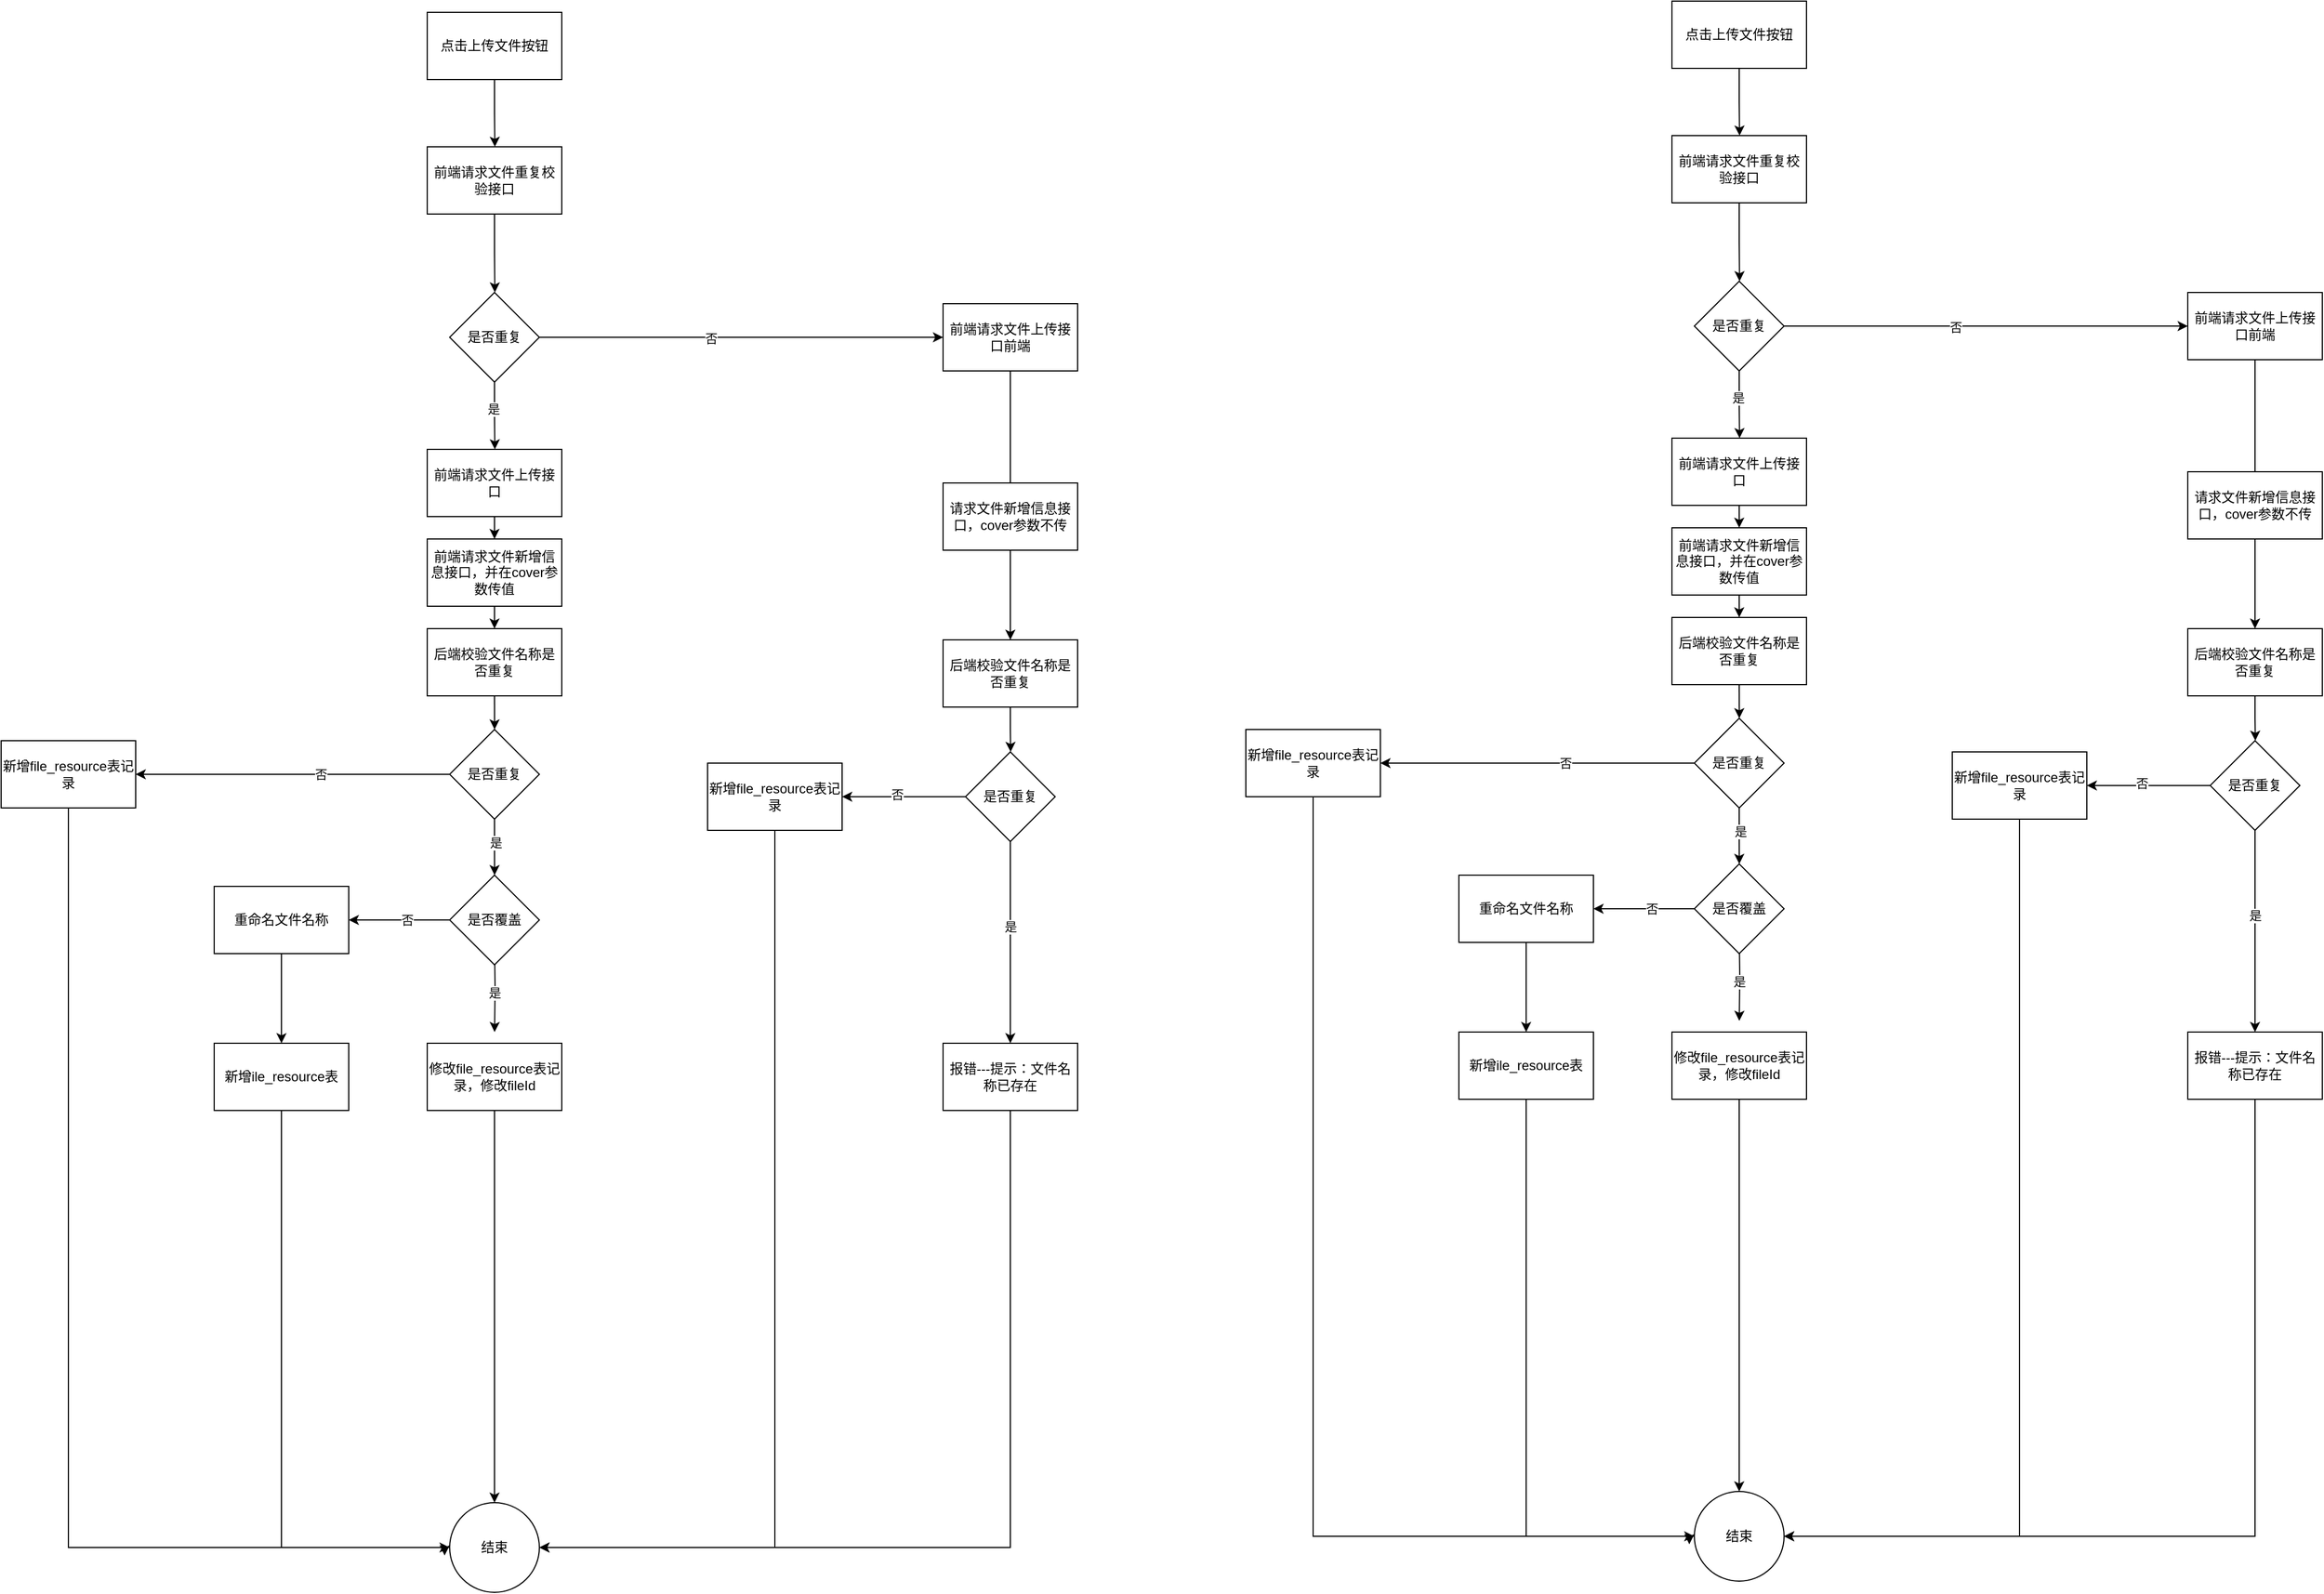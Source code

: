 <mxfile version="21.2.7" type="github">
  <diagram name="第 1 页" id="gPkr5hEq4YwGMwHZJzkh">
    <mxGraphModel dx="3415" dy="698" grid="1" gridSize="10" guides="1" tooltips="1" connect="1" arrows="1" fold="1" page="1" pageScale="1" pageWidth="827" pageHeight="1169" math="0" shadow="0">
      <root>
        <mxCell id="0" />
        <mxCell id="1" parent="0" />
        <mxCell id="ZK9X63gBFhCk67TqIZ_J-2" style="edgeStyle=orthogonalEdgeStyle;rounded=0;orthogonalLoop=1;jettySize=auto;html=1;exitX=0.5;exitY=1;exitDx=0;exitDy=0;" edge="1" parent="1" source="ZK9X63gBFhCk67TqIZ_J-1">
          <mxGeometry relative="1" as="geometry">
            <mxPoint x="180.333" y="200" as="targetPoint" />
          </mxGeometry>
        </mxCell>
        <mxCell id="ZK9X63gBFhCk67TqIZ_J-1" value="点击上传文件按钮" style="rounded=0;whiteSpace=wrap;html=1;" vertex="1" parent="1">
          <mxGeometry x="120" y="80" width="120" height="60" as="geometry" />
        </mxCell>
        <mxCell id="ZK9X63gBFhCk67TqIZ_J-4" style="edgeStyle=orthogonalEdgeStyle;rounded=0;orthogonalLoop=1;jettySize=auto;html=1;exitX=0.5;exitY=1;exitDx=0;exitDy=0;" edge="1" parent="1" source="ZK9X63gBFhCk67TqIZ_J-3">
          <mxGeometry relative="1" as="geometry">
            <mxPoint x="180.333" y="330" as="targetPoint" />
          </mxGeometry>
        </mxCell>
        <mxCell id="ZK9X63gBFhCk67TqIZ_J-3" value="前端请求文件重复校验接口" style="rounded=0;whiteSpace=wrap;html=1;" vertex="1" parent="1">
          <mxGeometry x="120" y="200" width="120" height="60" as="geometry" />
        </mxCell>
        <mxCell id="ZK9X63gBFhCk67TqIZ_J-6" style="edgeStyle=orthogonalEdgeStyle;rounded=0;orthogonalLoop=1;jettySize=auto;html=1;exitX=0.5;exitY=1;exitDx=0;exitDy=0;" edge="1" parent="1" source="ZK9X63gBFhCk67TqIZ_J-5">
          <mxGeometry relative="1" as="geometry">
            <mxPoint x="180.333" y="470" as="targetPoint" />
          </mxGeometry>
        </mxCell>
        <mxCell id="ZK9X63gBFhCk67TqIZ_J-9" value="是" style="edgeLabel;html=1;align=center;verticalAlign=middle;resizable=0;points=[];" vertex="1" connectable="0" parent="ZK9X63gBFhCk67TqIZ_J-6">
          <mxGeometry x="-0.212" y="-1" relative="1" as="geometry">
            <mxPoint as="offset" />
          </mxGeometry>
        </mxCell>
        <mxCell id="ZK9X63gBFhCk67TqIZ_J-21" style="edgeStyle=orthogonalEdgeStyle;rounded=0;orthogonalLoop=1;jettySize=auto;html=1;exitX=1;exitY=0.5;exitDx=0;exitDy=0;entryX=0;entryY=0.5;entryDx=0;entryDy=0;" edge="1" parent="1" source="ZK9X63gBFhCk67TqIZ_J-5" target="ZK9X63gBFhCk67TqIZ_J-22">
          <mxGeometry relative="1" as="geometry">
            <mxPoint x="340" y="370.167" as="targetPoint" />
          </mxGeometry>
        </mxCell>
        <mxCell id="ZK9X63gBFhCk67TqIZ_J-23" value="否" style="edgeLabel;html=1;align=center;verticalAlign=middle;resizable=0;points=[];" vertex="1" connectable="0" parent="ZK9X63gBFhCk67TqIZ_J-21">
          <mxGeometry x="-0.152" y="-1" relative="1" as="geometry">
            <mxPoint as="offset" />
          </mxGeometry>
        </mxCell>
        <mxCell id="ZK9X63gBFhCk67TqIZ_J-5" value="是否重复" style="rhombus;whiteSpace=wrap;html=1;" vertex="1" parent="1">
          <mxGeometry x="140" y="330" width="80" height="80" as="geometry" />
        </mxCell>
        <mxCell id="ZK9X63gBFhCk67TqIZ_J-10" style="edgeStyle=orthogonalEdgeStyle;rounded=0;orthogonalLoop=1;jettySize=auto;html=1;exitX=0.5;exitY=1;exitDx=0;exitDy=0;entryX=0.5;entryY=0;entryDx=0;entryDy=0;" edge="1" parent="1" source="ZK9X63gBFhCk67TqIZ_J-7" target="ZK9X63gBFhCk67TqIZ_J-11">
          <mxGeometry relative="1" as="geometry">
            <mxPoint x="180.069" y="590" as="targetPoint" />
          </mxGeometry>
        </mxCell>
        <mxCell id="ZK9X63gBFhCk67TqIZ_J-7" value="前端请求文件新增信息接口，并在cover参数传值" style="rounded=0;whiteSpace=wrap;html=1;" vertex="1" parent="1">
          <mxGeometry x="120" y="550" width="120" height="60" as="geometry" />
        </mxCell>
        <mxCell id="ZK9X63gBFhCk67TqIZ_J-12" style="edgeStyle=orthogonalEdgeStyle;rounded=0;orthogonalLoop=1;jettySize=auto;html=1;exitX=0.5;exitY=1;exitDx=0;exitDy=0;" edge="1" parent="1" source="ZK9X63gBFhCk67TqIZ_J-11">
          <mxGeometry relative="1" as="geometry">
            <mxPoint x="180.069" y="720" as="targetPoint" />
          </mxGeometry>
        </mxCell>
        <mxCell id="ZK9X63gBFhCk67TqIZ_J-11" value="后端校验文件名称是否重复" style="rounded=0;whiteSpace=wrap;html=1;" vertex="1" parent="1">
          <mxGeometry x="120" y="630" width="120" height="60" as="geometry" />
        </mxCell>
        <mxCell id="ZK9X63gBFhCk67TqIZ_J-15" style="edgeStyle=orthogonalEdgeStyle;rounded=0;orthogonalLoop=1;jettySize=auto;html=1;exitX=0.5;exitY=1;exitDx=0;exitDy=0;" edge="1" parent="1" source="ZK9X63gBFhCk67TqIZ_J-13">
          <mxGeometry relative="1" as="geometry">
            <mxPoint x="180.069" y="850" as="targetPoint" />
          </mxGeometry>
        </mxCell>
        <mxCell id="ZK9X63gBFhCk67TqIZ_J-20" value="是" style="edgeLabel;html=1;align=center;verticalAlign=middle;resizable=0;points=[];" vertex="1" connectable="0" parent="ZK9X63gBFhCk67TqIZ_J-15">
          <mxGeometry x="-0.17" y="1" relative="1" as="geometry">
            <mxPoint as="offset" />
          </mxGeometry>
        </mxCell>
        <mxCell id="ZK9X63gBFhCk67TqIZ_J-37" style="edgeStyle=orthogonalEdgeStyle;rounded=0;orthogonalLoop=1;jettySize=auto;html=1;exitX=0;exitY=0.5;exitDx=0;exitDy=0;entryX=1;entryY=0.5;entryDx=0;entryDy=0;" edge="1" parent="1" source="ZK9X63gBFhCk67TqIZ_J-13" target="ZK9X63gBFhCk67TqIZ_J-38">
          <mxGeometry relative="1" as="geometry">
            <mxPoint x="-10" y="760" as="targetPoint" />
          </mxGeometry>
        </mxCell>
        <mxCell id="ZK9X63gBFhCk67TqIZ_J-39" value="否" style="edgeLabel;html=1;align=center;verticalAlign=middle;resizable=0;points=[];" vertex="1" connectable="0" parent="ZK9X63gBFhCk67TqIZ_J-37">
          <mxGeometry x="-0.176" relative="1" as="geometry">
            <mxPoint as="offset" />
          </mxGeometry>
        </mxCell>
        <mxCell id="ZK9X63gBFhCk67TqIZ_J-13" value="是否重复" style="rhombus;whiteSpace=wrap;html=1;" vertex="1" parent="1">
          <mxGeometry x="140" y="720" width="80" height="80" as="geometry" />
        </mxCell>
        <mxCell id="ZK9X63gBFhCk67TqIZ_J-17" style="edgeStyle=orthogonalEdgeStyle;rounded=0;orthogonalLoop=1;jettySize=auto;html=1;exitX=0.5;exitY=1;exitDx=0;exitDy=0;" edge="1" parent="1">
          <mxGeometry relative="1" as="geometry">
            <mxPoint x="180.069" y="990.0" as="targetPoint" />
            <mxPoint x="180" y="910" as="sourcePoint" />
          </mxGeometry>
        </mxCell>
        <mxCell id="ZK9X63gBFhCk67TqIZ_J-45" value="是" style="edgeLabel;html=1;align=center;verticalAlign=middle;resizable=0;points=[];" vertex="1" connectable="0" parent="ZK9X63gBFhCk67TqIZ_J-17">
          <mxGeometry x="0.106" y="-1" relative="1" as="geometry">
            <mxPoint as="offset" />
          </mxGeometry>
        </mxCell>
        <mxCell id="ZK9X63gBFhCk67TqIZ_J-18" value="结束" style="ellipse;whiteSpace=wrap;html=1;aspect=fixed;" vertex="1" parent="1">
          <mxGeometry x="140" y="1410" width="80" height="80" as="geometry" />
        </mxCell>
        <mxCell id="ZK9X63gBFhCk67TqIZ_J-24" style="edgeStyle=orthogonalEdgeStyle;rounded=0;orthogonalLoop=1;jettySize=auto;html=1;exitX=0.5;exitY=1;exitDx=0;exitDy=0;" edge="1" parent="1" source="ZK9X63gBFhCk67TqIZ_J-22">
          <mxGeometry relative="1" as="geometry">
            <mxPoint x="640" y="560" as="targetPoint" />
          </mxGeometry>
        </mxCell>
        <mxCell id="ZK9X63gBFhCk67TqIZ_J-22" value="前端请求文件上传接口前端" style="rounded=0;whiteSpace=wrap;html=1;" vertex="1" parent="1">
          <mxGeometry x="580" y="340" width="120" height="60" as="geometry" />
        </mxCell>
        <mxCell id="ZK9X63gBFhCk67TqIZ_J-29" style="edgeStyle=orthogonalEdgeStyle;rounded=0;orthogonalLoop=1;jettySize=auto;html=1;exitX=0.5;exitY=1;exitDx=0;exitDy=0;entryX=0.5;entryY=0;entryDx=0;entryDy=0;" edge="1" parent="1" source="ZK9X63gBFhCk67TqIZ_J-25" target="ZK9X63gBFhCk67TqIZ_J-28">
          <mxGeometry relative="1" as="geometry" />
        </mxCell>
        <mxCell id="ZK9X63gBFhCk67TqIZ_J-25" value="请求文件新增信息接口，cover参数不传" style="rounded=0;whiteSpace=wrap;html=1;" vertex="1" parent="1">
          <mxGeometry x="580" y="500" width="120" height="60" as="geometry" />
        </mxCell>
        <mxCell id="ZK9X63gBFhCk67TqIZ_J-27" style="edgeStyle=orthogonalEdgeStyle;rounded=0;orthogonalLoop=1;jettySize=auto;html=1;exitX=0.5;exitY=1;exitDx=0;exitDy=0;entryX=0.5;entryY=0;entryDx=0;entryDy=0;" edge="1" parent="1" source="ZK9X63gBFhCk67TqIZ_J-26" target="ZK9X63gBFhCk67TqIZ_J-7">
          <mxGeometry relative="1" as="geometry" />
        </mxCell>
        <mxCell id="ZK9X63gBFhCk67TqIZ_J-26" value="前端请求文件上传接口" style="rounded=0;whiteSpace=wrap;html=1;" vertex="1" parent="1">
          <mxGeometry x="120" y="470" width="120" height="60" as="geometry" />
        </mxCell>
        <mxCell id="ZK9X63gBFhCk67TqIZ_J-30" style="edgeStyle=orthogonalEdgeStyle;rounded=0;orthogonalLoop=1;jettySize=auto;html=1;exitX=0.5;exitY=1;exitDx=0;exitDy=0;" edge="1" parent="1" source="ZK9X63gBFhCk67TqIZ_J-28">
          <mxGeometry relative="1" as="geometry">
            <mxPoint x="640.286" y="740" as="targetPoint" />
          </mxGeometry>
        </mxCell>
        <mxCell id="ZK9X63gBFhCk67TqIZ_J-28" value="后端校验文件名称是否重复" style="rounded=0;whiteSpace=wrap;html=1;" vertex="1" parent="1">
          <mxGeometry x="580" y="640" width="120" height="60" as="geometry" />
        </mxCell>
        <mxCell id="ZK9X63gBFhCk67TqIZ_J-32" style="edgeStyle=orthogonalEdgeStyle;rounded=0;orthogonalLoop=1;jettySize=auto;html=1;exitX=0.5;exitY=1;exitDx=0;exitDy=0;entryX=0.5;entryY=0;entryDx=0;entryDy=0;" edge="1" parent="1" source="ZK9X63gBFhCk67TqIZ_J-31" target="ZK9X63gBFhCk67TqIZ_J-33">
          <mxGeometry relative="1" as="geometry">
            <mxPoint x="640" y="850" as="targetPoint" />
          </mxGeometry>
        </mxCell>
        <mxCell id="ZK9X63gBFhCk67TqIZ_J-34" value="是" style="edgeLabel;html=1;align=center;verticalAlign=middle;resizable=0;points=[];" vertex="1" connectable="0" parent="ZK9X63gBFhCk67TqIZ_J-32">
          <mxGeometry x="-0.157" relative="1" as="geometry">
            <mxPoint as="offset" />
          </mxGeometry>
        </mxCell>
        <mxCell id="ZK9X63gBFhCk67TqIZ_J-41" style="edgeStyle=orthogonalEdgeStyle;rounded=0;orthogonalLoop=1;jettySize=auto;html=1;exitX=0;exitY=0.5;exitDx=0;exitDy=0;" edge="1" parent="1" source="ZK9X63gBFhCk67TqIZ_J-31">
          <mxGeometry relative="1" as="geometry">
            <mxPoint x="490" y="780" as="targetPoint" />
          </mxGeometry>
        </mxCell>
        <mxCell id="ZK9X63gBFhCk67TqIZ_J-54" value="否" style="edgeLabel;html=1;align=center;verticalAlign=middle;resizable=0;points=[];" vertex="1" connectable="0" parent="ZK9X63gBFhCk67TqIZ_J-41">
          <mxGeometry x="0.109" y="-3" relative="1" as="geometry">
            <mxPoint as="offset" />
          </mxGeometry>
        </mxCell>
        <mxCell id="ZK9X63gBFhCk67TqIZ_J-31" value="是否重复" style="rhombus;whiteSpace=wrap;html=1;" vertex="1" parent="1">
          <mxGeometry x="600" y="740" width="80" height="80" as="geometry" />
        </mxCell>
        <mxCell id="ZK9X63gBFhCk67TqIZ_J-35" style="edgeStyle=orthogonalEdgeStyle;rounded=0;orthogonalLoop=1;jettySize=auto;html=1;exitX=0.5;exitY=1;exitDx=0;exitDy=0;entryX=1;entryY=0.5;entryDx=0;entryDy=0;" edge="1" parent="1" source="ZK9X63gBFhCk67TqIZ_J-33" target="ZK9X63gBFhCk67TqIZ_J-18">
          <mxGeometry relative="1" as="geometry" />
        </mxCell>
        <mxCell id="ZK9X63gBFhCk67TqIZ_J-33" value="报错---提示：文件名称已存在" style="rounded=0;whiteSpace=wrap;html=1;" vertex="1" parent="1">
          <mxGeometry x="580" y="1000" width="120" height="60" as="geometry" />
        </mxCell>
        <mxCell id="ZK9X63gBFhCk67TqIZ_J-40" style="edgeStyle=orthogonalEdgeStyle;rounded=0;orthogonalLoop=1;jettySize=auto;html=1;exitX=0.5;exitY=1;exitDx=0;exitDy=0;entryX=-0.056;entryY=0.589;entryDx=0;entryDy=0;entryPerimeter=0;" edge="1" parent="1" source="ZK9X63gBFhCk67TqIZ_J-38" target="ZK9X63gBFhCk67TqIZ_J-18">
          <mxGeometry relative="1" as="geometry">
            <Array as="points">
              <mxPoint x="-200" y="1450" />
              <mxPoint x="136" y="1450" />
            </Array>
          </mxGeometry>
        </mxCell>
        <mxCell id="ZK9X63gBFhCk67TqIZ_J-38" value="新增file_resource表记录" style="rounded=0;whiteSpace=wrap;html=1;" vertex="1" parent="1">
          <mxGeometry x="-260" y="730" width="120" height="60" as="geometry" />
        </mxCell>
        <mxCell id="ZK9X63gBFhCk67TqIZ_J-43" style="edgeStyle=orthogonalEdgeStyle;rounded=0;orthogonalLoop=1;jettySize=auto;html=1;exitX=0.5;exitY=1;exitDx=0;exitDy=0;entryX=1;entryY=0.5;entryDx=0;entryDy=0;" edge="1" parent="1" source="ZK9X63gBFhCk67TqIZ_J-42" target="ZK9X63gBFhCk67TqIZ_J-18">
          <mxGeometry relative="1" as="geometry" />
        </mxCell>
        <mxCell id="ZK9X63gBFhCk67TqIZ_J-42" value="新增file_resource表记录" style="rounded=0;whiteSpace=wrap;html=1;" vertex="1" parent="1">
          <mxGeometry x="370" y="750" width="120" height="60" as="geometry" />
        </mxCell>
        <mxCell id="ZK9X63gBFhCk67TqIZ_J-48" style="edgeStyle=orthogonalEdgeStyle;rounded=0;orthogonalLoop=1;jettySize=auto;html=1;exitX=0;exitY=0.5;exitDx=0;exitDy=0;" edge="1" parent="1" source="ZK9X63gBFhCk67TqIZ_J-44">
          <mxGeometry relative="1" as="geometry">
            <mxPoint x="50" y="890" as="targetPoint" />
          </mxGeometry>
        </mxCell>
        <mxCell id="ZK9X63gBFhCk67TqIZ_J-49" value="否" style="edgeLabel;html=1;align=center;verticalAlign=middle;resizable=0;points=[];" vertex="1" connectable="0" parent="ZK9X63gBFhCk67TqIZ_J-48">
          <mxGeometry x="-0.154" relative="1" as="geometry">
            <mxPoint as="offset" />
          </mxGeometry>
        </mxCell>
        <mxCell id="ZK9X63gBFhCk67TqIZ_J-44" value="是否覆盖" style="rhombus;whiteSpace=wrap;html=1;" vertex="1" parent="1">
          <mxGeometry x="140" y="850" width="80" height="80" as="geometry" />
        </mxCell>
        <mxCell id="ZK9X63gBFhCk67TqIZ_J-47" style="edgeStyle=orthogonalEdgeStyle;rounded=0;orthogonalLoop=1;jettySize=auto;html=1;exitX=0.5;exitY=1;exitDx=0;exitDy=0;" edge="1" parent="1" source="ZK9X63gBFhCk67TqIZ_J-46" target="ZK9X63gBFhCk67TqIZ_J-18">
          <mxGeometry relative="1" as="geometry" />
        </mxCell>
        <mxCell id="ZK9X63gBFhCk67TqIZ_J-46" value="修改file_resource表记录，修改fileId" style="rounded=0;whiteSpace=wrap;html=1;" vertex="1" parent="1">
          <mxGeometry x="120" y="1000" width="120" height="60" as="geometry" />
        </mxCell>
        <mxCell id="ZK9X63gBFhCk67TqIZ_J-51" style="edgeStyle=orthogonalEdgeStyle;rounded=0;orthogonalLoop=1;jettySize=auto;html=1;exitX=0.5;exitY=1;exitDx=0;exitDy=0;" edge="1" parent="1" source="ZK9X63gBFhCk67TqIZ_J-50">
          <mxGeometry relative="1" as="geometry">
            <mxPoint x="-10" y="1000" as="targetPoint" />
          </mxGeometry>
        </mxCell>
        <mxCell id="ZK9X63gBFhCk67TqIZ_J-50" value="重命名文件名称" style="rounded=0;whiteSpace=wrap;html=1;" vertex="1" parent="1">
          <mxGeometry x="-70" y="860" width="120" height="60" as="geometry" />
        </mxCell>
        <mxCell id="ZK9X63gBFhCk67TqIZ_J-53" style="edgeStyle=orthogonalEdgeStyle;rounded=0;orthogonalLoop=1;jettySize=auto;html=1;exitX=0.5;exitY=1;exitDx=0;exitDy=0;" edge="1" parent="1" source="ZK9X63gBFhCk67TqIZ_J-52" target="ZK9X63gBFhCk67TqIZ_J-18">
          <mxGeometry relative="1" as="geometry">
            <Array as="points">
              <mxPoint x="-10" y="1450" />
            </Array>
          </mxGeometry>
        </mxCell>
        <mxCell id="ZK9X63gBFhCk67TqIZ_J-52" value="新增ile_resource表" style="rounded=0;whiteSpace=wrap;html=1;" vertex="1" parent="1">
          <mxGeometry x="-70" y="1000" width="120" height="60" as="geometry" />
        </mxCell>
        <mxCell id="ZK9X63gBFhCk67TqIZ_J-55" style="edgeStyle=orthogonalEdgeStyle;rounded=0;orthogonalLoop=1;jettySize=auto;html=1;exitX=0.5;exitY=1;exitDx=0;exitDy=0;" edge="1" parent="1" source="ZK9X63gBFhCk67TqIZ_J-56">
          <mxGeometry relative="1" as="geometry">
            <mxPoint x="-929.667" y="210" as="targetPoint" />
          </mxGeometry>
        </mxCell>
        <mxCell id="ZK9X63gBFhCk67TqIZ_J-56" value="点击上传文件按钮" style="rounded=0;whiteSpace=wrap;html=1;" vertex="1" parent="1">
          <mxGeometry x="-990" y="90" width="120" height="60" as="geometry" />
        </mxCell>
        <mxCell id="ZK9X63gBFhCk67TqIZ_J-57" style="edgeStyle=orthogonalEdgeStyle;rounded=0;orthogonalLoop=1;jettySize=auto;html=1;exitX=0.5;exitY=1;exitDx=0;exitDy=0;" edge="1" parent="1" source="ZK9X63gBFhCk67TqIZ_J-58">
          <mxGeometry relative="1" as="geometry">
            <mxPoint x="-929.667" y="340" as="targetPoint" />
          </mxGeometry>
        </mxCell>
        <mxCell id="ZK9X63gBFhCk67TqIZ_J-58" value="前端请求文件重复校验接口" style="rounded=0;whiteSpace=wrap;html=1;" vertex="1" parent="1">
          <mxGeometry x="-990" y="210" width="120" height="60" as="geometry" />
        </mxCell>
        <mxCell id="ZK9X63gBFhCk67TqIZ_J-59" style="edgeStyle=orthogonalEdgeStyle;rounded=0;orthogonalLoop=1;jettySize=auto;html=1;exitX=0.5;exitY=1;exitDx=0;exitDy=0;" edge="1" parent="1" source="ZK9X63gBFhCk67TqIZ_J-63">
          <mxGeometry relative="1" as="geometry">
            <mxPoint x="-929.667" y="480" as="targetPoint" />
          </mxGeometry>
        </mxCell>
        <mxCell id="ZK9X63gBFhCk67TqIZ_J-60" value="是" style="edgeLabel;html=1;align=center;verticalAlign=middle;resizable=0;points=[];" vertex="1" connectable="0" parent="ZK9X63gBFhCk67TqIZ_J-59">
          <mxGeometry x="-0.212" y="-1" relative="1" as="geometry">
            <mxPoint as="offset" />
          </mxGeometry>
        </mxCell>
        <mxCell id="ZK9X63gBFhCk67TqIZ_J-61" style="edgeStyle=orthogonalEdgeStyle;rounded=0;orthogonalLoop=1;jettySize=auto;html=1;exitX=1;exitY=0.5;exitDx=0;exitDy=0;entryX=0;entryY=0.5;entryDx=0;entryDy=0;" edge="1" parent="1" source="ZK9X63gBFhCk67TqIZ_J-63" target="ZK9X63gBFhCk67TqIZ_J-77">
          <mxGeometry relative="1" as="geometry">
            <mxPoint x="-770" y="380.167" as="targetPoint" />
          </mxGeometry>
        </mxCell>
        <mxCell id="ZK9X63gBFhCk67TqIZ_J-62" value="否" style="edgeLabel;html=1;align=center;verticalAlign=middle;resizable=0;points=[];" vertex="1" connectable="0" parent="ZK9X63gBFhCk67TqIZ_J-61">
          <mxGeometry x="-0.152" y="-1" relative="1" as="geometry">
            <mxPoint as="offset" />
          </mxGeometry>
        </mxCell>
        <mxCell id="ZK9X63gBFhCk67TqIZ_J-63" value="是否重复" style="rhombus;whiteSpace=wrap;html=1;" vertex="1" parent="1">
          <mxGeometry x="-970" y="340" width="80" height="80" as="geometry" />
        </mxCell>
        <mxCell id="ZK9X63gBFhCk67TqIZ_J-64" style="edgeStyle=orthogonalEdgeStyle;rounded=0;orthogonalLoop=1;jettySize=auto;html=1;exitX=0.5;exitY=1;exitDx=0;exitDy=0;entryX=0.5;entryY=0;entryDx=0;entryDy=0;" edge="1" parent="1" source="ZK9X63gBFhCk67TqIZ_J-65" target="ZK9X63gBFhCk67TqIZ_J-67">
          <mxGeometry relative="1" as="geometry">
            <mxPoint x="-929.931" y="600" as="targetPoint" />
          </mxGeometry>
        </mxCell>
        <mxCell id="ZK9X63gBFhCk67TqIZ_J-65" value="前端请求文件新增信息接口，并在cover参数传值" style="rounded=0;whiteSpace=wrap;html=1;" vertex="1" parent="1">
          <mxGeometry x="-990" y="560" width="120" height="60" as="geometry" />
        </mxCell>
        <mxCell id="ZK9X63gBFhCk67TqIZ_J-66" style="edgeStyle=orthogonalEdgeStyle;rounded=0;orthogonalLoop=1;jettySize=auto;html=1;exitX=0.5;exitY=1;exitDx=0;exitDy=0;" edge="1" parent="1" source="ZK9X63gBFhCk67TqIZ_J-67">
          <mxGeometry relative="1" as="geometry">
            <mxPoint x="-929.931" y="730" as="targetPoint" />
          </mxGeometry>
        </mxCell>
        <mxCell id="ZK9X63gBFhCk67TqIZ_J-67" value="后端校验文件名称是否重复" style="rounded=0;whiteSpace=wrap;html=1;" vertex="1" parent="1">
          <mxGeometry x="-990" y="640" width="120" height="60" as="geometry" />
        </mxCell>
        <mxCell id="ZK9X63gBFhCk67TqIZ_J-68" style="edgeStyle=orthogonalEdgeStyle;rounded=0;orthogonalLoop=1;jettySize=auto;html=1;exitX=0.5;exitY=1;exitDx=0;exitDy=0;" edge="1" parent="1" source="ZK9X63gBFhCk67TqIZ_J-72">
          <mxGeometry relative="1" as="geometry">
            <mxPoint x="-929.931" y="860" as="targetPoint" />
          </mxGeometry>
        </mxCell>
        <mxCell id="ZK9X63gBFhCk67TqIZ_J-69" value="是" style="edgeLabel;html=1;align=center;verticalAlign=middle;resizable=0;points=[];" vertex="1" connectable="0" parent="ZK9X63gBFhCk67TqIZ_J-68">
          <mxGeometry x="-0.17" y="1" relative="1" as="geometry">
            <mxPoint as="offset" />
          </mxGeometry>
        </mxCell>
        <mxCell id="ZK9X63gBFhCk67TqIZ_J-70" style="edgeStyle=orthogonalEdgeStyle;rounded=0;orthogonalLoop=1;jettySize=auto;html=1;exitX=0;exitY=0.5;exitDx=0;exitDy=0;entryX=1;entryY=0.5;entryDx=0;entryDy=0;" edge="1" parent="1" source="ZK9X63gBFhCk67TqIZ_J-72" target="ZK9X63gBFhCk67TqIZ_J-92">
          <mxGeometry relative="1" as="geometry">
            <mxPoint x="-1120" y="770" as="targetPoint" />
          </mxGeometry>
        </mxCell>
        <mxCell id="ZK9X63gBFhCk67TqIZ_J-71" value="否" style="edgeLabel;html=1;align=center;verticalAlign=middle;resizable=0;points=[];" vertex="1" connectable="0" parent="ZK9X63gBFhCk67TqIZ_J-70">
          <mxGeometry x="-0.176" relative="1" as="geometry">
            <mxPoint as="offset" />
          </mxGeometry>
        </mxCell>
        <mxCell id="ZK9X63gBFhCk67TqIZ_J-72" value="是否重复" style="rhombus;whiteSpace=wrap;html=1;" vertex="1" parent="1">
          <mxGeometry x="-970" y="730" width="80" height="80" as="geometry" />
        </mxCell>
        <mxCell id="ZK9X63gBFhCk67TqIZ_J-73" style="edgeStyle=orthogonalEdgeStyle;rounded=0;orthogonalLoop=1;jettySize=auto;html=1;exitX=0.5;exitY=1;exitDx=0;exitDy=0;" edge="1" parent="1">
          <mxGeometry relative="1" as="geometry">
            <mxPoint x="-929.931" y="1000.0" as="targetPoint" />
            <mxPoint x="-930" y="920" as="sourcePoint" />
          </mxGeometry>
        </mxCell>
        <mxCell id="ZK9X63gBFhCk67TqIZ_J-74" value="是" style="edgeLabel;html=1;align=center;verticalAlign=middle;resizable=0;points=[];" vertex="1" connectable="0" parent="ZK9X63gBFhCk67TqIZ_J-73">
          <mxGeometry x="0.106" y="-1" relative="1" as="geometry">
            <mxPoint as="offset" />
          </mxGeometry>
        </mxCell>
        <mxCell id="ZK9X63gBFhCk67TqIZ_J-75" value="结束" style="ellipse;whiteSpace=wrap;html=1;aspect=fixed;" vertex="1" parent="1">
          <mxGeometry x="-970" y="1420" width="80" height="80" as="geometry" />
        </mxCell>
        <mxCell id="ZK9X63gBFhCk67TqIZ_J-76" style="edgeStyle=orthogonalEdgeStyle;rounded=0;orthogonalLoop=1;jettySize=auto;html=1;exitX=0.5;exitY=1;exitDx=0;exitDy=0;" edge="1" parent="1" source="ZK9X63gBFhCk67TqIZ_J-77">
          <mxGeometry relative="1" as="geometry">
            <mxPoint x="-470" y="570" as="targetPoint" />
          </mxGeometry>
        </mxCell>
        <mxCell id="ZK9X63gBFhCk67TqIZ_J-77" value="前端请求文件上传接口前端" style="rounded=0;whiteSpace=wrap;html=1;" vertex="1" parent="1">
          <mxGeometry x="-530" y="350" width="120" height="60" as="geometry" />
        </mxCell>
        <mxCell id="ZK9X63gBFhCk67TqIZ_J-78" style="edgeStyle=orthogonalEdgeStyle;rounded=0;orthogonalLoop=1;jettySize=auto;html=1;exitX=0.5;exitY=1;exitDx=0;exitDy=0;entryX=0.5;entryY=0;entryDx=0;entryDy=0;" edge="1" parent="1" source="ZK9X63gBFhCk67TqIZ_J-79" target="ZK9X63gBFhCk67TqIZ_J-83">
          <mxGeometry relative="1" as="geometry" />
        </mxCell>
        <mxCell id="ZK9X63gBFhCk67TqIZ_J-79" value="请求文件新增信息接口，cover参数不传" style="rounded=0;whiteSpace=wrap;html=1;" vertex="1" parent="1">
          <mxGeometry x="-530" y="510" width="120" height="60" as="geometry" />
        </mxCell>
        <mxCell id="ZK9X63gBFhCk67TqIZ_J-80" style="edgeStyle=orthogonalEdgeStyle;rounded=0;orthogonalLoop=1;jettySize=auto;html=1;exitX=0.5;exitY=1;exitDx=0;exitDy=0;entryX=0.5;entryY=0;entryDx=0;entryDy=0;" edge="1" parent="1" source="ZK9X63gBFhCk67TqIZ_J-81" target="ZK9X63gBFhCk67TqIZ_J-65">
          <mxGeometry relative="1" as="geometry" />
        </mxCell>
        <mxCell id="ZK9X63gBFhCk67TqIZ_J-81" value="前端请求文件上传接口" style="rounded=0;whiteSpace=wrap;html=1;" vertex="1" parent="1">
          <mxGeometry x="-990" y="480" width="120" height="60" as="geometry" />
        </mxCell>
        <mxCell id="ZK9X63gBFhCk67TqIZ_J-82" style="edgeStyle=orthogonalEdgeStyle;rounded=0;orthogonalLoop=1;jettySize=auto;html=1;exitX=0.5;exitY=1;exitDx=0;exitDy=0;" edge="1" parent="1" source="ZK9X63gBFhCk67TqIZ_J-83">
          <mxGeometry relative="1" as="geometry">
            <mxPoint x="-469.714" y="750" as="targetPoint" />
          </mxGeometry>
        </mxCell>
        <mxCell id="ZK9X63gBFhCk67TqIZ_J-83" value="后端校验文件名称是否重复" style="rounded=0;whiteSpace=wrap;html=1;" vertex="1" parent="1">
          <mxGeometry x="-530" y="650" width="120" height="60" as="geometry" />
        </mxCell>
        <mxCell id="ZK9X63gBFhCk67TqIZ_J-84" style="edgeStyle=orthogonalEdgeStyle;rounded=0;orthogonalLoop=1;jettySize=auto;html=1;exitX=0.5;exitY=1;exitDx=0;exitDy=0;entryX=0.5;entryY=0;entryDx=0;entryDy=0;" edge="1" parent="1" source="ZK9X63gBFhCk67TqIZ_J-88" target="ZK9X63gBFhCk67TqIZ_J-90">
          <mxGeometry relative="1" as="geometry">
            <mxPoint x="-470" y="860" as="targetPoint" />
          </mxGeometry>
        </mxCell>
        <mxCell id="ZK9X63gBFhCk67TqIZ_J-85" value="是" style="edgeLabel;html=1;align=center;verticalAlign=middle;resizable=0;points=[];" vertex="1" connectable="0" parent="ZK9X63gBFhCk67TqIZ_J-84">
          <mxGeometry x="-0.157" relative="1" as="geometry">
            <mxPoint as="offset" />
          </mxGeometry>
        </mxCell>
        <mxCell id="ZK9X63gBFhCk67TqIZ_J-86" style="edgeStyle=orthogonalEdgeStyle;rounded=0;orthogonalLoop=1;jettySize=auto;html=1;exitX=0;exitY=0.5;exitDx=0;exitDy=0;" edge="1" parent="1" source="ZK9X63gBFhCk67TqIZ_J-88">
          <mxGeometry relative="1" as="geometry">
            <mxPoint x="-620" y="790" as="targetPoint" />
          </mxGeometry>
        </mxCell>
        <mxCell id="ZK9X63gBFhCk67TqIZ_J-87" value="否" style="edgeLabel;html=1;align=center;verticalAlign=middle;resizable=0;points=[];" vertex="1" connectable="0" parent="ZK9X63gBFhCk67TqIZ_J-86">
          <mxGeometry x="0.109" y="-3" relative="1" as="geometry">
            <mxPoint as="offset" />
          </mxGeometry>
        </mxCell>
        <mxCell id="ZK9X63gBFhCk67TqIZ_J-88" value="是否重复" style="rhombus;whiteSpace=wrap;html=1;" vertex="1" parent="1">
          <mxGeometry x="-510" y="750" width="80" height="80" as="geometry" />
        </mxCell>
        <mxCell id="ZK9X63gBFhCk67TqIZ_J-89" style="edgeStyle=orthogonalEdgeStyle;rounded=0;orthogonalLoop=1;jettySize=auto;html=1;exitX=0.5;exitY=1;exitDx=0;exitDy=0;entryX=1;entryY=0.5;entryDx=0;entryDy=0;" edge="1" parent="1" source="ZK9X63gBFhCk67TqIZ_J-90" target="ZK9X63gBFhCk67TqIZ_J-75">
          <mxGeometry relative="1" as="geometry" />
        </mxCell>
        <mxCell id="ZK9X63gBFhCk67TqIZ_J-90" value="报错---提示：文件名称已存在" style="rounded=0;whiteSpace=wrap;html=1;" vertex="1" parent="1">
          <mxGeometry x="-530" y="1010" width="120" height="60" as="geometry" />
        </mxCell>
        <mxCell id="ZK9X63gBFhCk67TqIZ_J-91" style="edgeStyle=orthogonalEdgeStyle;rounded=0;orthogonalLoop=1;jettySize=auto;html=1;exitX=0.5;exitY=1;exitDx=0;exitDy=0;entryX=-0.056;entryY=0.589;entryDx=0;entryDy=0;entryPerimeter=0;" edge="1" parent="1" source="ZK9X63gBFhCk67TqIZ_J-92" target="ZK9X63gBFhCk67TqIZ_J-75">
          <mxGeometry relative="1" as="geometry">
            <Array as="points">
              <mxPoint x="-1310" y="1460" />
              <mxPoint x="-974" y="1460" />
            </Array>
          </mxGeometry>
        </mxCell>
        <mxCell id="ZK9X63gBFhCk67TqIZ_J-92" value="新增file_resource表记录" style="rounded=0;whiteSpace=wrap;html=1;" vertex="1" parent="1">
          <mxGeometry x="-1370" y="740" width="120" height="60" as="geometry" />
        </mxCell>
        <mxCell id="ZK9X63gBFhCk67TqIZ_J-93" style="edgeStyle=orthogonalEdgeStyle;rounded=0;orthogonalLoop=1;jettySize=auto;html=1;exitX=0.5;exitY=1;exitDx=0;exitDy=0;entryX=1;entryY=0.5;entryDx=0;entryDy=0;" edge="1" parent="1" source="ZK9X63gBFhCk67TqIZ_J-94" target="ZK9X63gBFhCk67TqIZ_J-75">
          <mxGeometry relative="1" as="geometry" />
        </mxCell>
        <mxCell id="ZK9X63gBFhCk67TqIZ_J-94" value="新增file_resource表记录" style="rounded=0;whiteSpace=wrap;html=1;" vertex="1" parent="1">
          <mxGeometry x="-740" y="760" width="120" height="60" as="geometry" />
        </mxCell>
        <mxCell id="ZK9X63gBFhCk67TqIZ_J-95" style="edgeStyle=orthogonalEdgeStyle;rounded=0;orthogonalLoop=1;jettySize=auto;html=1;exitX=0;exitY=0.5;exitDx=0;exitDy=0;" edge="1" parent="1" source="ZK9X63gBFhCk67TqIZ_J-97">
          <mxGeometry relative="1" as="geometry">
            <mxPoint x="-1060" y="900" as="targetPoint" />
          </mxGeometry>
        </mxCell>
        <mxCell id="ZK9X63gBFhCk67TqIZ_J-96" value="否" style="edgeLabel;html=1;align=center;verticalAlign=middle;resizable=0;points=[];" vertex="1" connectable="0" parent="ZK9X63gBFhCk67TqIZ_J-95">
          <mxGeometry x="-0.154" relative="1" as="geometry">
            <mxPoint as="offset" />
          </mxGeometry>
        </mxCell>
        <mxCell id="ZK9X63gBFhCk67TqIZ_J-97" value="是否覆盖" style="rhombus;whiteSpace=wrap;html=1;" vertex="1" parent="1">
          <mxGeometry x="-970" y="860" width="80" height="80" as="geometry" />
        </mxCell>
        <mxCell id="ZK9X63gBFhCk67TqIZ_J-98" style="edgeStyle=orthogonalEdgeStyle;rounded=0;orthogonalLoop=1;jettySize=auto;html=1;exitX=0.5;exitY=1;exitDx=0;exitDy=0;" edge="1" parent="1" source="ZK9X63gBFhCk67TqIZ_J-99" target="ZK9X63gBFhCk67TqIZ_J-75">
          <mxGeometry relative="1" as="geometry" />
        </mxCell>
        <mxCell id="ZK9X63gBFhCk67TqIZ_J-99" value="修改file_resource表记录，修改fileId" style="rounded=0;whiteSpace=wrap;html=1;" vertex="1" parent="1">
          <mxGeometry x="-990" y="1010" width="120" height="60" as="geometry" />
        </mxCell>
        <mxCell id="ZK9X63gBFhCk67TqIZ_J-100" style="edgeStyle=orthogonalEdgeStyle;rounded=0;orthogonalLoop=1;jettySize=auto;html=1;exitX=0.5;exitY=1;exitDx=0;exitDy=0;" edge="1" parent="1" source="ZK9X63gBFhCk67TqIZ_J-101">
          <mxGeometry relative="1" as="geometry">
            <mxPoint x="-1120" y="1010" as="targetPoint" />
          </mxGeometry>
        </mxCell>
        <mxCell id="ZK9X63gBFhCk67TqIZ_J-101" value="重命名文件名称" style="rounded=0;whiteSpace=wrap;html=1;" vertex="1" parent="1">
          <mxGeometry x="-1180" y="870" width="120" height="60" as="geometry" />
        </mxCell>
        <mxCell id="ZK9X63gBFhCk67TqIZ_J-102" style="edgeStyle=orthogonalEdgeStyle;rounded=0;orthogonalLoop=1;jettySize=auto;html=1;exitX=0.5;exitY=1;exitDx=0;exitDy=0;" edge="1" parent="1" source="ZK9X63gBFhCk67TqIZ_J-103" target="ZK9X63gBFhCk67TqIZ_J-75">
          <mxGeometry relative="1" as="geometry">
            <Array as="points">
              <mxPoint x="-1120" y="1460" />
            </Array>
          </mxGeometry>
        </mxCell>
        <mxCell id="ZK9X63gBFhCk67TqIZ_J-103" value="新增ile_resource表" style="rounded=0;whiteSpace=wrap;html=1;" vertex="1" parent="1">
          <mxGeometry x="-1180" y="1010" width="120" height="60" as="geometry" />
        </mxCell>
      </root>
    </mxGraphModel>
  </diagram>
</mxfile>
